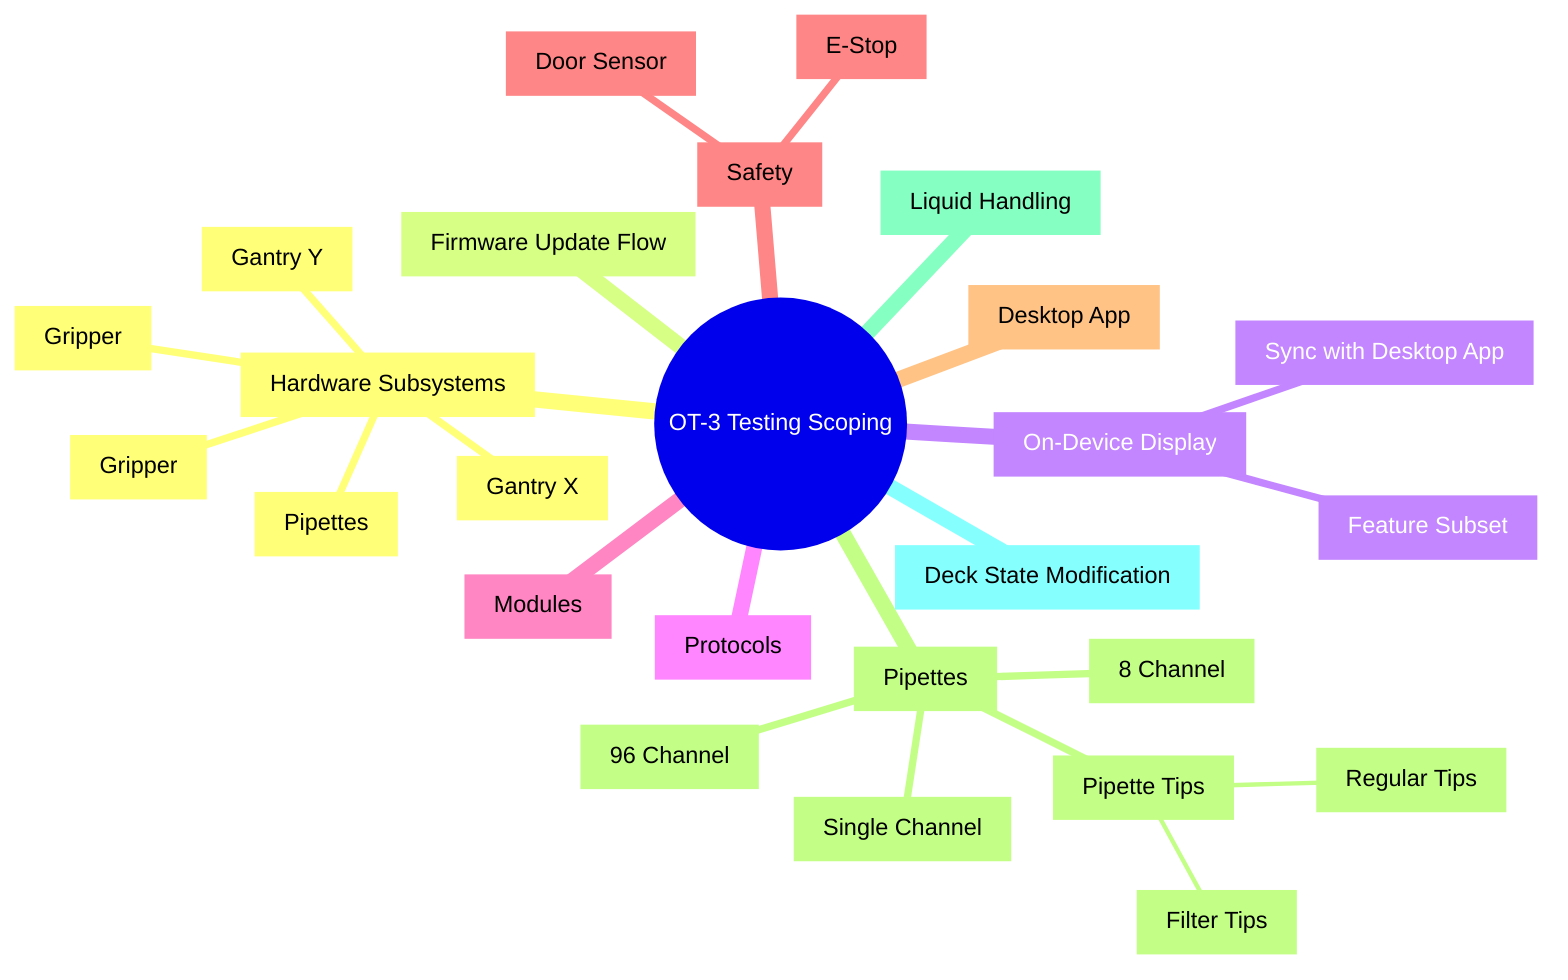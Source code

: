 mindmap
  root((OT-3 Testing Scoping))
    hardware_subsystems[Hardware Subsystems]
        gantry_y[Gantry Y]
        gantry_x[Gantry X]
        gripper[Gripper]
        head[Gripper]
        pipettes[Pipettes]
    update_flow[Firmware Update Flow]
    odd[On-Device Display]
        sync[Sync with Desktop App]
        feature_subset[Feature Subset]
    protocols[Protocols]
    modules[Modules]
    safety[Safety]
        e_stop[E-Stop]
        door_sensor[Door Sensor]
    desktop_app[Desktop App]
    pipettes[Pipettes]
        single_channel[Single Channel]
        8_channel[8 Channel]
        96_channel[96 Channel]
        tips[Pipette Tips]
            regular[Regular Tips]
            filter[Filter Tips]
    liquid_handling[Liquid Handling]
    deck_state_mod[Deck State Modification]